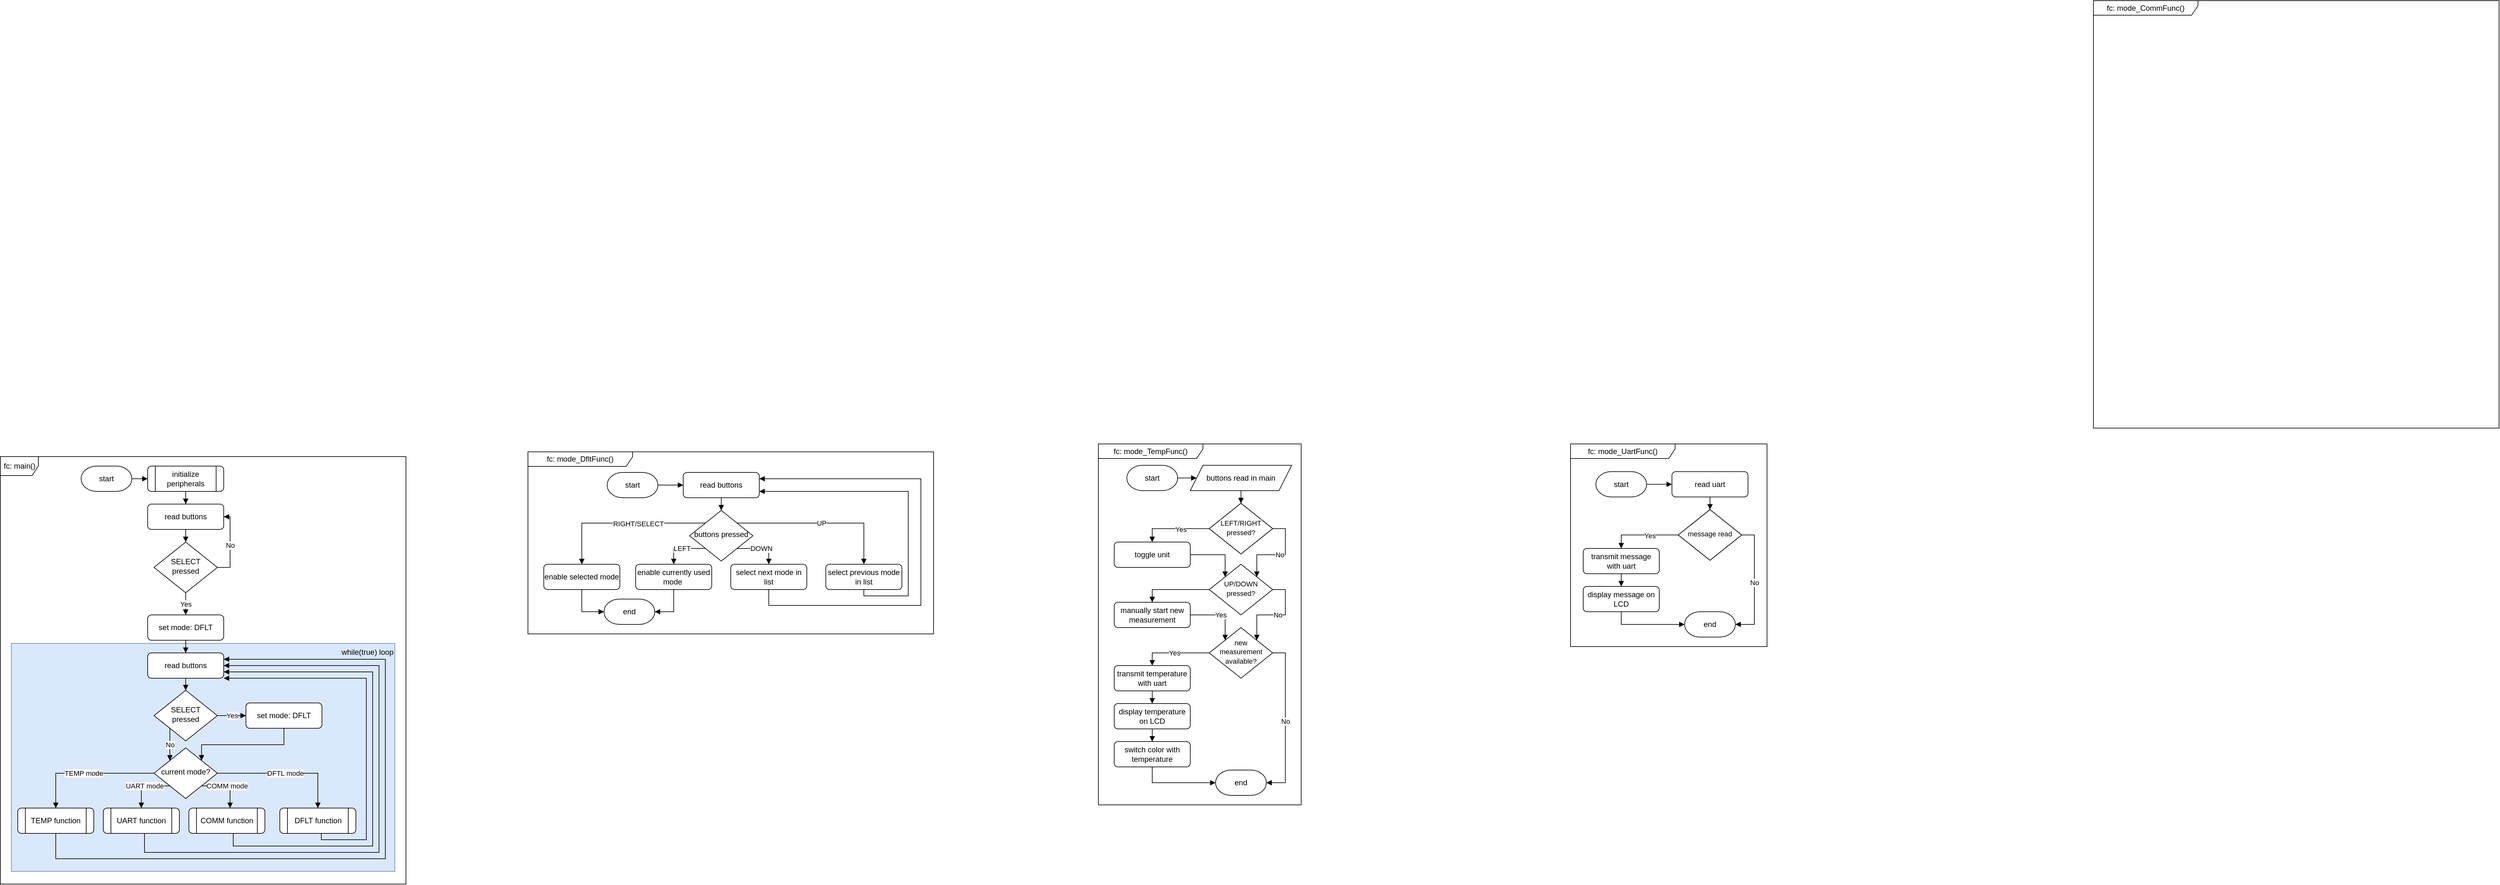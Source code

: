 <mxfile version="15.9.6" type="github">
  <diagram id="C5RBs43oDa-KdzZeNtuy" name="Page-1">
    <mxGraphModel dx="1444" dy="1972" grid="1" gridSize="5" guides="1" tooltips="1" connect="1" arrows="1" fold="1" page="1" pageScale="1" pageWidth="827" pageHeight="1169" math="0" shadow="0">
      <root>
        <mxCell id="WIyWlLk6GJQsqaUBKTNV-0" />
        <mxCell id="WIyWlLk6GJQsqaUBKTNV-1" parent="WIyWlLk6GJQsqaUBKTNV-0" />
        <mxCell id="YniH6koMhNtSsVA_IZqB-0" value="fc: main()" style="shape=umlFrame;whiteSpace=wrap;html=1;" vertex="1" parent="WIyWlLk6GJQsqaUBKTNV-1">
          <mxGeometry x="17.5" y="35" width="640" height="675" as="geometry" />
        </mxCell>
        <mxCell id="YniH6koMhNtSsVA_IZqB-26" value="while(true) loop" style="whiteSpace=wrap;html=1;rounded=0;sketch=0;strokeWidth=1;fillColor=#dae8fc;strokeColor=#6c8ebf;align=right;verticalAlign=top;" vertex="1" parent="WIyWlLk6GJQsqaUBKTNV-1">
          <mxGeometry x="35" y="330" width="605" height="360" as="geometry" />
        </mxCell>
        <mxCell id="YniH6koMhNtSsVA_IZqB-6" style="edgeStyle=orthogonalEdgeStyle;rounded=0;orthogonalLoop=1;jettySize=auto;html=1;entryX=0.5;entryY=0;entryDx=0;entryDy=0;endArrow=block;endFill=1;" edge="1" parent="WIyWlLk6GJQsqaUBKTNV-1" source="YniH6koMhNtSsVA_IZqB-43" target="YniH6koMhNtSsVA_IZqB-29">
          <mxGeometry relative="1" as="geometry">
            <mxPoint x="310.0" y="90" as="sourcePoint" />
          </mxGeometry>
        </mxCell>
        <mxCell id="YniH6koMhNtSsVA_IZqB-10" value="Yes" style="edgeStyle=orthogonalEdgeStyle;rounded=0;orthogonalLoop=1;jettySize=auto;html=1;endArrow=block;endFill=1;" edge="1" parent="WIyWlLk6GJQsqaUBKTNV-1" source="WIyWlLk6GJQsqaUBKTNV-6" target="WIyWlLk6GJQsqaUBKTNV-7">
          <mxGeometry relative="1" as="geometry" />
        </mxCell>
        <mxCell id="WIyWlLk6GJQsqaUBKTNV-6" value="SELECT pressed" style="rhombus;whiteSpace=wrap;html=1;shadow=0;fontFamily=Helvetica;fontSize=12;align=center;strokeWidth=1;spacing=6;spacingTop=-4;" parent="WIyWlLk6GJQsqaUBKTNV-1" vertex="1">
          <mxGeometry x="260" y="170" width="100" height="80" as="geometry" />
        </mxCell>
        <mxCell id="YniH6koMhNtSsVA_IZqB-16" style="edgeStyle=orthogonalEdgeStyle;rounded=0;orthogonalLoop=1;jettySize=auto;html=1;entryX=0.5;entryY=0;entryDx=0;entryDy=0;endArrow=block;endFill=1;" edge="1" parent="WIyWlLk6GJQsqaUBKTNV-1" source="WIyWlLk6GJQsqaUBKTNV-7" target="YniH6koMhNtSsVA_IZqB-28">
          <mxGeometry relative="1" as="geometry" />
        </mxCell>
        <mxCell id="WIyWlLk6GJQsqaUBKTNV-7" value="set mode: DFLT" style="rounded=1;whiteSpace=wrap;html=1;fontSize=12;glass=0;strokeWidth=1;shadow=0;" parent="WIyWlLk6GJQsqaUBKTNV-1" vertex="1">
          <mxGeometry x="250" y="285" width="120" height="40" as="geometry" />
        </mxCell>
        <mxCell id="YniH6koMhNtSsVA_IZqB-12" style="edgeStyle=orthogonalEdgeStyle;rounded=0;orthogonalLoop=1;jettySize=auto;html=1;endArrow=block;endFill=1;exitX=0;exitY=0.5;exitDx=0;exitDy=0;" edge="1" parent="WIyWlLk6GJQsqaUBKTNV-1" source="WIyWlLk6GJQsqaUBKTNV-10" target="YniH6koMhNtSsVA_IZqB-19">
          <mxGeometry relative="1" as="geometry">
            <mxPoint x="134.284" y="674" as="targetPoint" />
          </mxGeometry>
        </mxCell>
        <mxCell id="YniH6koMhNtSsVA_IZqB-17" value="TEMP mode" style="edgeLabel;html=1;align=center;verticalAlign=middle;resizable=0;points=[];" vertex="1" connectable="0" parent="YniH6koMhNtSsVA_IZqB-12">
          <mxGeometry x="0.063" relative="1" as="geometry">
            <mxPoint as="offset" />
          </mxGeometry>
        </mxCell>
        <mxCell id="YniH6koMhNtSsVA_IZqB-13" value="UART mode" style="edgeStyle=orthogonalEdgeStyle;rounded=0;orthogonalLoop=1;jettySize=auto;html=1;endArrow=block;endFill=1;exitX=0;exitY=1;exitDx=0;exitDy=0;" edge="1" parent="WIyWlLk6GJQsqaUBKTNV-1" source="WIyWlLk6GJQsqaUBKTNV-10" target="YniH6koMhNtSsVA_IZqB-20">
          <mxGeometry relative="1" as="geometry">
            <mxPoint x="229.25" y="739" as="targetPoint" />
            <Array as="points">
              <mxPoint x="240" y="555" />
            </Array>
          </mxGeometry>
        </mxCell>
        <mxCell id="YniH6koMhNtSsVA_IZqB-14" value="COMM mode" style="edgeStyle=orthogonalEdgeStyle;rounded=0;orthogonalLoop=1;jettySize=auto;html=1;endArrow=block;endFill=1;exitX=1;exitY=1;exitDx=0;exitDy=0;" edge="1" parent="WIyWlLk6GJQsqaUBKTNV-1" source="WIyWlLk6GJQsqaUBKTNV-10" target="YniH6koMhNtSsVA_IZqB-21">
          <mxGeometry relative="1" as="geometry">
            <mxPoint x="404.25" y="739" as="targetPoint" />
            <Array as="points">
              <mxPoint x="380" y="555" />
            </Array>
          </mxGeometry>
        </mxCell>
        <mxCell id="YniH6koMhNtSsVA_IZqB-15" value="DFTL mode" style="edgeStyle=orthogonalEdgeStyle;rounded=0;orthogonalLoop=1;jettySize=auto;html=1;endArrow=block;endFill=1;exitX=1;exitY=0.5;exitDx=0;exitDy=0;" edge="1" parent="WIyWlLk6GJQsqaUBKTNV-1" source="WIyWlLk6GJQsqaUBKTNV-10" target="YniH6koMhNtSsVA_IZqB-22">
          <mxGeometry relative="1" as="geometry">
            <mxPoint x="384.25" y="654" as="sourcePoint" />
            <mxPoint x="524.25" y="674" as="targetPoint" />
          </mxGeometry>
        </mxCell>
        <mxCell id="WIyWlLk6GJQsqaUBKTNV-10" value="current mode?" style="rhombus;whiteSpace=wrap;html=1;shadow=0;fontFamily=Helvetica;fontSize=12;align=center;strokeWidth=1;spacing=6;spacingTop=-4;" parent="WIyWlLk6GJQsqaUBKTNV-1" vertex="1">
          <mxGeometry x="260" y="495" width="100" height="80" as="geometry" />
        </mxCell>
        <mxCell id="YniH6koMhNtSsVA_IZqB-5" style="edgeStyle=orthogonalEdgeStyle;rounded=0;orthogonalLoop=1;jettySize=auto;html=1;endArrow=block;endFill=1;" edge="1" parent="WIyWlLk6GJQsqaUBKTNV-1" source="YniH6koMhNtSsVA_IZqB-23" target="YniH6koMhNtSsVA_IZqB-43">
          <mxGeometry relative="1" as="geometry">
            <mxPoint x="180" y="45" as="sourcePoint" />
            <mxPoint x="250.0" y="70.0" as="targetPoint" />
          </mxGeometry>
        </mxCell>
        <mxCell id="YniH6koMhNtSsVA_IZqB-9" value="No" style="edgeStyle=orthogonalEdgeStyle;rounded=0;orthogonalLoop=1;jettySize=auto;html=1;exitX=1;exitY=0.5;exitDx=0;exitDy=0;entryX=1;entryY=0.5;entryDx=0;entryDy=0;endArrow=block;endFill=1;" edge="1" parent="WIyWlLk6GJQsqaUBKTNV-1" source="WIyWlLk6GJQsqaUBKTNV-6" target="YniH6koMhNtSsVA_IZqB-29">
          <mxGeometry relative="1" as="geometry" />
        </mxCell>
        <mxCell id="YniH6koMhNtSsVA_IZqB-37" style="edgeStyle=orthogonalEdgeStyle;rounded=0;orthogonalLoop=1;jettySize=auto;html=1;endArrow=block;endFill=1;exitX=0.5;exitY=1;exitDx=0;exitDy=0;entryX=1;entryY=0.25;entryDx=0;entryDy=0;" edge="1" parent="WIyWlLk6GJQsqaUBKTNV-1" source="YniH6koMhNtSsVA_IZqB-19" target="YniH6koMhNtSsVA_IZqB-28">
          <mxGeometry relative="1" as="geometry">
            <mxPoint x="435" y="420" as="targetPoint" />
            <Array as="points">
              <mxPoint x="105" y="670" />
              <mxPoint x="625" y="670" />
              <mxPoint x="625" y="355" />
            </Array>
          </mxGeometry>
        </mxCell>
        <mxCell id="YniH6koMhNtSsVA_IZqB-19" value="TEMP function" style="shape=process;whiteSpace=wrap;html=1;backgroundOutline=1;rounded=1;sketch=0;strokeWidth=1;" vertex="1" parent="WIyWlLk6GJQsqaUBKTNV-1">
          <mxGeometry x="45" y="590" width="120" height="40" as="geometry" />
        </mxCell>
        <mxCell id="YniH6koMhNtSsVA_IZqB-38" style="edgeStyle=orthogonalEdgeStyle;rounded=0;orthogonalLoop=1;jettySize=auto;html=1;exitX=0.5;exitY=1;exitDx=0;exitDy=0;endArrow=block;endFill=1;entryX=1;entryY=0.5;entryDx=0;entryDy=0;" edge="1" parent="WIyWlLk6GJQsqaUBKTNV-1" source="YniH6koMhNtSsVA_IZqB-20" target="YniH6koMhNtSsVA_IZqB-28">
          <mxGeometry relative="1" as="geometry">
            <mxPoint x="455" y="405" as="targetPoint" />
            <Array as="points">
              <mxPoint x="245" y="630" />
              <mxPoint x="245" y="660" />
              <mxPoint x="615" y="660" />
              <mxPoint x="615" y="365" />
            </Array>
          </mxGeometry>
        </mxCell>
        <mxCell id="YniH6koMhNtSsVA_IZqB-20" value="UART function" style="shape=process;whiteSpace=wrap;html=1;backgroundOutline=1;rounded=1;sketch=0;strokeWidth=1;" vertex="1" parent="WIyWlLk6GJQsqaUBKTNV-1">
          <mxGeometry x="180" y="590" width="120" height="40" as="geometry" />
        </mxCell>
        <mxCell id="YniH6koMhNtSsVA_IZqB-39" style="edgeStyle=orthogonalEdgeStyle;rounded=0;orthogonalLoop=1;jettySize=auto;html=1;exitX=0.5;exitY=1;exitDx=0;exitDy=0;endArrow=block;endFill=1;entryX=1;entryY=0.75;entryDx=0;entryDy=0;" edge="1" parent="WIyWlLk6GJQsqaUBKTNV-1" source="YniH6koMhNtSsVA_IZqB-21" target="YniH6koMhNtSsVA_IZqB-28">
          <mxGeometry relative="1" as="geometry">
            <mxPoint x="590" y="430" as="targetPoint" />
            <Array as="points">
              <mxPoint x="385" y="630" />
              <mxPoint x="385" y="650" />
              <mxPoint x="605" y="650" />
              <mxPoint x="605" y="375" />
            </Array>
          </mxGeometry>
        </mxCell>
        <mxCell id="YniH6koMhNtSsVA_IZqB-21" value="COMM function" style="shape=process;whiteSpace=wrap;html=1;backgroundOutline=1;rounded=1;sketch=0;strokeWidth=1;" vertex="1" parent="WIyWlLk6GJQsqaUBKTNV-1">
          <mxGeometry x="315" y="590" width="120" height="40" as="geometry" />
        </mxCell>
        <mxCell id="YniH6koMhNtSsVA_IZqB-40" style="edgeStyle=orthogonalEdgeStyle;rounded=0;orthogonalLoop=1;jettySize=auto;html=1;exitX=0.5;exitY=1;exitDx=0;exitDy=0;endArrow=block;endFill=1;entryX=1;entryY=1;entryDx=0;entryDy=0;" edge="1" parent="WIyWlLk6GJQsqaUBKTNV-1" source="YniH6koMhNtSsVA_IZqB-22" target="YniH6koMhNtSsVA_IZqB-28">
          <mxGeometry relative="1" as="geometry">
            <mxPoint x="490" y="410" as="targetPoint" />
            <Array as="points">
              <mxPoint x="524" y="630" />
              <mxPoint x="524" y="640" />
              <mxPoint x="595" y="640" />
              <mxPoint x="595" y="385" />
            </Array>
          </mxGeometry>
        </mxCell>
        <mxCell id="YniH6koMhNtSsVA_IZqB-22" value="DFLT function" style="shape=process;whiteSpace=wrap;html=1;backgroundOutline=1;rounded=1;sketch=0;strokeWidth=1;" vertex="1" parent="WIyWlLk6GJQsqaUBKTNV-1">
          <mxGeometry x="458.5" y="590" width="120" height="40" as="geometry" />
        </mxCell>
        <mxCell id="YniH6koMhNtSsVA_IZqB-23" value="start" style="strokeWidth=1;html=1;shape=mxgraph.flowchart.terminator;whiteSpace=wrap;rounded=1;sketch=0;" vertex="1" parent="WIyWlLk6GJQsqaUBKTNV-1">
          <mxGeometry x="145" y="50" width="80" height="40" as="geometry" />
        </mxCell>
        <mxCell id="YniH6koMhNtSsVA_IZqB-33" value="Yes" style="edgeStyle=orthogonalEdgeStyle;rounded=0;orthogonalLoop=1;jettySize=auto;html=1;endArrow=block;endFill=1;exitX=1;exitY=0.5;exitDx=0;exitDy=0;" edge="1" parent="WIyWlLk6GJQsqaUBKTNV-1" source="YniH6koMhNtSsVA_IZqB-27" target="YniH6koMhNtSsVA_IZqB-31">
          <mxGeometry relative="1" as="geometry" />
        </mxCell>
        <mxCell id="YniH6koMhNtSsVA_IZqB-41" value="No" style="edgeStyle=orthogonalEdgeStyle;rounded=0;orthogonalLoop=1;jettySize=auto;html=1;exitX=0;exitY=1;exitDx=0;exitDy=0;entryX=0;entryY=0;entryDx=0;entryDy=0;endArrow=block;endFill=1;" edge="1" parent="WIyWlLk6GJQsqaUBKTNV-1" source="YniH6koMhNtSsVA_IZqB-27" target="WIyWlLk6GJQsqaUBKTNV-10">
          <mxGeometry relative="1" as="geometry" />
        </mxCell>
        <mxCell id="YniH6koMhNtSsVA_IZqB-27" value="SELECT pressed" style="rhombus;whiteSpace=wrap;html=1;shadow=0;fontFamily=Helvetica;fontSize=12;align=center;strokeWidth=1;spacing=6;spacingTop=-4;" vertex="1" parent="WIyWlLk6GJQsqaUBKTNV-1">
          <mxGeometry x="260" y="404" width="100" height="80" as="geometry" />
        </mxCell>
        <mxCell id="YniH6koMhNtSsVA_IZqB-32" style="edgeStyle=orthogonalEdgeStyle;rounded=0;orthogonalLoop=1;jettySize=auto;html=1;endArrow=block;endFill=1;" edge="1" parent="WIyWlLk6GJQsqaUBKTNV-1" source="YniH6koMhNtSsVA_IZqB-28" target="YniH6koMhNtSsVA_IZqB-27">
          <mxGeometry relative="1" as="geometry" />
        </mxCell>
        <mxCell id="YniH6koMhNtSsVA_IZqB-28" value="read buttons" style="rounded=1;whiteSpace=wrap;html=1;fontSize=12;glass=0;strokeWidth=1;shadow=0;" vertex="1" parent="WIyWlLk6GJQsqaUBKTNV-1">
          <mxGeometry x="250" y="345" width="120" height="40" as="geometry" />
        </mxCell>
        <mxCell id="YniH6koMhNtSsVA_IZqB-30" style="edgeStyle=orthogonalEdgeStyle;rounded=0;orthogonalLoop=1;jettySize=auto;html=1;endArrow=block;endFill=1;" edge="1" parent="WIyWlLk6GJQsqaUBKTNV-1" source="YniH6koMhNtSsVA_IZqB-29" target="WIyWlLk6GJQsqaUBKTNV-6">
          <mxGeometry relative="1" as="geometry" />
        </mxCell>
        <mxCell id="YniH6koMhNtSsVA_IZqB-29" value="read buttons" style="rounded=1;whiteSpace=wrap;html=1;fontSize=12;glass=0;strokeWidth=1;shadow=0;" vertex="1" parent="WIyWlLk6GJQsqaUBKTNV-1">
          <mxGeometry x="250" y="110" width="120" height="40" as="geometry" />
        </mxCell>
        <mxCell id="YniH6koMhNtSsVA_IZqB-42" style="edgeStyle=orthogonalEdgeStyle;rounded=0;orthogonalLoop=1;jettySize=auto;html=1;entryX=1;entryY=0;entryDx=0;entryDy=0;endArrow=block;endFill=1;" edge="1" parent="WIyWlLk6GJQsqaUBKTNV-1" source="YniH6koMhNtSsVA_IZqB-31" target="WIyWlLk6GJQsqaUBKTNV-10">
          <mxGeometry relative="1" as="geometry">
            <Array as="points">
              <mxPoint x="465" y="490" />
              <mxPoint x="335" y="490" />
            </Array>
          </mxGeometry>
        </mxCell>
        <mxCell id="YniH6koMhNtSsVA_IZqB-31" value="set mode: DFLT" style="rounded=1;whiteSpace=wrap;html=1;fontSize=12;glass=0;strokeWidth=1;shadow=0;" vertex="1" parent="WIyWlLk6GJQsqaUBKTNV-1">
          <mxGeometry x="405" y="424" width="120" height="40" as="geometry" />
        </mxCell>
        <mxCell id="YniH6koMhNtSsVA_IZqB-43" value="initialize peripherals" style="shape=process;whiteSpace=wrap;html=1;backgroundOutline=1;rounded=1;sketch=0;strokeWidth=1;" vertex="1" parent="WIyWlLk6GJQsqaUBKTNV-1">
          <mxGeometry x="250" y="50" width="120" height="40" as="geometry" />
        </mxCell>
        <mxCell id="YniH6koMhNtSsVA_IZqB-44" value="fc: mode_UartFunc()" style="shape=umlFrame;whiteSpace=wrap;html=1;width=165;height=23;" vertex="1" parent="WIyWlLk6GJQsqaUBKTNV-1">
          <mxGeometry x="2495" y="15" width="310" height="320" as="geometry" />
        </mxCell>
        <mxCell id="YniH6koMhNtSsVA_IZqB-45" value="fc: mode_TempFunc()" style="shape=umlFrame;whiteSpace=wrap;html=1;width=165;height=23;" vertex="1" parent="WIyWlLk6GJQsqaUBKTNV-1">
          <mxGeometry x="1750" y="15" width="320" height="570" as="geometry" />
        </mxCell>
        <mxCell id="YniH6koMhNtSsVA_IZqB-46" value="fc: mode_CommFunc()" style="shape=umlFrame;whiteSpace=wrap;html=1;width=165;height=23;" vertex="1" parent="WIyWlLk6GJQsqaUBKTNV-1">
          <mxGeometry x="3320" y="-685" width="640" height="675" as="geometry" />
        </mxCell>
        <mxCell id="YniH6koMhNtSsVA_IZqB-50" style="edgeStyle=orthogonalEdgeStyle;rounded=0;orthogonalLoop=1;jettySize=auto;html=1;endArrow=block;endFill=1;" edge="1" parent="WIyWlLk6GJQsqaUBKTNV-1" source="YniH6koMhNtSsVA_IZqB-48" target="YniH6koMhNtSsVA_IZqB-49">
          <mxGeometry relative="1" as="geometry" />
        </mxCell>
        <mxCell id="YniH6koMhNtSsVA_IZqB-48" value="start" style="strokeWidth=1;html=1;shape=mxgraph.flowchart.terminator;whiteSpace=wrap;rounded=1;sketch=0;" vertex="1" parent="WIyWlLk6GJQsqaUBKTNV-1">
          <mxGeometry x="975" y="60" width="80" height="40" as="geometry" />
        </mxCell>
        <mxCell id="YniH6koMhNtSsVA_IZqB-53" style="edgeStyle=orthogonalEdgeStyle;rounded=0;orthogonalLoop=1;jettySize=auto;html=1;endArrow=block;endFill=1;" edge="1" parent="WIyWlLk6GJQsqaUBKTNV-1" source="YniH6koMhNtSsVA_IZqB-49" target="YniH6koMhNtSsVA_IZqB-52">
          <mxGeometry relative="1" as="geometry" />
        </mxCell>
        <mxCell id="YniH6koMhNtSsVA_IZqB-49" value="read buttons" style="rounded=1;whiteSpace=wrap;html=1;fontSize=12;glass=0;strokeWidth=1;shadow=0;" vertex="1" parent="WIyWlLk6GJQsqaUBKTNV-1">
          <mxGeometry x="1095" y="60" width="120" height="40" as="geometry" />
        </mxCell>
        <mxCell id="YniH6koMhNtSsVA_IZqB-55" value="LEFT" style="edgeStyle=orthogonalEdgeStyle;rounded=0;orthogonalLoop=1;jettySize=auto;html=1;exitX=0;exitY=1;exitDx=0;exitDy=0;endArrow=block;endFill=1;" edge="1" parent="WIyWlLk6GJQsqaUBKTNV-1" source="YniH6koMhNtSsVA_IZqB-52" target="YniH6koMhNtSsVA_IZqB-54">
          <mxGeometry relative="1" as="geometry">
            <Array as="points">
              <mxPoint x="1080" y="180" />
            </Array>
          </mxGeometry>
        </mxCell>
        <mxCell id="YniH6koMhNtSsVA_IZqB-57" value="UP" style="edgeStyle=orthogonalEdgeStyle;rounded=0;orthogonalLoop=1;jettySize=auto;html=1;entryX=0.5;entryY=0;entryDx=0;entryDy=0;endArrow=block;endFill=1;exitX=1;exitY=0;exitDx=0;exitDy=0;" edge="1" parent="WIyWlLk6GJQsqaUBKTNV-1" source="YniH6koMhNtSsVA_IZqB-52" target="YniH6koMhNtSsVA_IZqB-56">
          <mxGeometry relative="1" as="geometry" />
        </mxCell>
        <mxCell id="YniH6koMhNtSsVA_IZqB-59" value="DOWN" style="edgeStyle=orthogonalEdgeStyle;rounded=0;orthogonalLoop=1;jettySize=auto;html=1;endArrow=block;endFill=1;exitX=1;exitY=1;exitDx=0;exitDy=0;" edge="1" parent="WIyWlLk6GJQsqaUBKTNV-1" source="YniH6koMhNtSsVA_IZqB-52" target="YniH6koMhNtSsVA_IZqB-58">
          <mxGeometry relative="1" as="geometry">
            <Array as="points">
              <mxPoint x="1230" y="180" />
            </Array>
          </mxGeometry>
        </mxCell>
        <mxCell id="YniH6koMhNtSsVA_IZqB-61" style="edgeStyle=orthogonalEdgeStyle;rounded=0;orthogonalLoop=1;jettySize=auto;html=1;exitX=0;exitY=0;exitDx=0;exitDy=0;endArrow=block;endFill=1;" edge="1" parent="WIyWlLk6GJQsqaUBKTNV-1" source="YniH6koMhNtSsVA_IZqB-52" target="YniH6koMhNtSsVA_IZqB-60">
          <mxGeometry relative="1" as="geometry" />
        </mxCell>
        <mxCell id="YniH6koMhNtSsVA_IZqB-62" value="RIGHT/SELECT" style="edgeLabel;html=1;align=center;verticalAlign=middle;resizable=0;points=[];" vertex="1" connectable="0" parent="YniH6koMhNtSsVA_IZqB-61">
          <mxGeometry x="-0.185" y="1" relative="1" as="geometry">
            <mxPoint as="offset" />
          </mxGeometry>
        </mxCell>
        <mxCell id="YniH6koMhNtSsVA_IZqB-52" value="buttons pressed" style="rhombus;whiteSpace=wrap;html=1;shadow=0;fontFamily=Helvetica;fontSize=12;align=center;strokeWidth=1;spacing=6;spacingTop=-4;" vertex="1" parent="WIyWlLk6GJQsqaUBKTNV-1">
          <mxGeometry x="1105" y="120" width="100" height="80" as="geometry" />
        </mxCell>
        <mxCell id="YniH6koMhNtSsVA_IZqB-71" style="edgeStyle=orthogonalEdgeStyle;rounded=0;orthogonalLoop=1;jettySize=auto;html=1;entryX=1;entryY=0.5;entryDx=0;entryDy=0;entryPerimeter=0;endArrow=block;endFill=1;" edge="1" parent="WIyWlLk6GJQsqaUBKTNV-1" source="YniH6koMhNtSsVA_IZqB-54" target="YniH6koMhNtSsVA_IZqB-67">
          <mxGeometry relative="1" as="geometry" />
        </mxCell>
        <mxCell id="YniH6koMhNtSsVA_IZqB-54" value="enable currently used mode&amp;nbsp;" style="rounded=1;whiteSpace=wrap;html=1;fontSize=12;glass=0;strokeWidth=1;shadow=0;" vertex="1" parent="WIyWlLk6GJQsqaUBKTNV-1">
          <mxGeometry x="1020" y="205" width="120" height="40" as="geometry" />
        </mxCell>
        <mxCell id="YniH6koMhNtSsVA_IZqB-64" style="edgeStyle=orthogonalEdgeStyle;rounded=0;orthogonalLoop=1;jettySize=auto;html=1;entryX=1;entryY=0.75;entryDx=0;entryDy=0;endArrow=block;endFill=1;exitX=0.5;exitY=1;exitDx=0;exitDy=0;" edge="1" parent="WIyWlLk6GJQsqaUBKTNV-1" source="YniH6koMhNtSsVA_IZqB-56" target="YniH6koMhNtSsVA_IZqB-49">
          <mxGeometry relative="1" as="geometry">
            <Array as="points">
              <mxPoint x="1380" y="255" />
              <mxPoint x="1450" y="255" />
              <mxPoint x="1450" y="90" />
            </Array>
          </mxGeometry>
        </mxCell>
        <mxCell id="YniH6koMhNtSsVA_IZqB-56" value="select previous mode in list" style="rounded=1;whiteSpace=wrap;html=1;fontSize=12;glass=0;strokeWidth=1;shadow=0;" vertex="1" parent="WIyWlLk6GJQsqaUBKTNV-1">
          <mxGeometry x="1320" y="205" width="120" height="40" as="geometry" />
        </mxCell>
        <mxCell id="YniH6koMhNtSsVA_IZqB-63" style="edgeStyle=orthogonalEdgeStyle;rounded=0;orthogonalLoop=1;jettySize=auto;html=1;endArrow=block;endFill=1;exitX=0.5;exitY=1;exitDx=0;exitDy=0;entryX=1;entryY=0.25;entryDx=0;entryDy=0;" edge="1" parent="WIyWlLk6GJQsqaUBKTNV-1" source="YniH6koMhNtSsVA_IZqB-58" target="YniH6koMhNtSsVA_IZqB-49">
          <mxGeometry relative="1" as="geometry">
            <mxPoint x="1215" y="80" as="targetPoint" />
            <Array as="points">
              <mxPoint x="1230" y="270" />
              <mxPoint x="1470" y="270" />
              <mxPoint x="1470" y="70" />
            </Array>
          </mxGeometry>
        </mxCell>
        <mxCell id="YniH6koMhNtSsVA_IZqB-58" value="select next mode in list" style="rounded=1;whiteSpace=wrap;html=1;fontSize=12;glass=0;strokeWidth=1;shadow=0;" vertex="1" parent="WIyWlLk6GJQsqaUBKTNV-1">
          <mxGeometry x="1170" y="205" width="120" height="40" as="geometry" />
        </mxCell>
        <mxCell id="YniH6koMhNtSsVA_IZqB-70" style="edgeStyle=orthogonalEdgeStyle;rounded=0;orthogonalLoop=1;jettySize=auto;html=1;entryX=0;entryY=0.5;entryDx=0;entryDy=0;entryPerimeter=0;endArrow=block;endFill=1;" edge="1" parent="WIyWlLk6GJQsqaUBKTNV-1" source="YniH6koMhNtSsVA_IZqB-60" target="YniH6koMhNtSsVA_IZqB-67">
          <mxGeometry relative="1" as="geometry" />
        </mxCell>
        <mxCell id="YniH6koMhNtSsVA_IZqB-60" value="enable selected mode" style="rounded=1;whiteSpace=wrap;html=1;fontSize=12;glass=0;strokeWidth=1;shadow=0;" vertex="1" parent="WIyWlLk6GJQsqaUBKTNV-1">
          <mxGeometry x="875" y="205" width="120" height="40" as="geometry" />
        </mxCell>
        <mxCell id="YniH6koMhNtSsVA_IZqB-67" value="end" style="strokeWidth=1;html=1;shape=mxgraph.flowchart.terminator;whiteSpace=wrap;rounded=1;sketch=0;" vertex="1" parent="WIyWlLk6GJQsqaUBKTNV-1">
          <mxGeometry x="970" y="260" width="80" height="40" as="geometry" />
        </mxCell>
        <mxCell id="YniH6koMhNtSsVA_IZqB-72" value="fc: mode_DfltFunc()" style="shape=umlFrame;whiteSpace=wrap;html=1;width=165;height=23;" vertex="1" parent="WIyWlLk6GJQsqaUBKTNV-1">
          <mxGeometry x="850" y="27.5" width="640" height="287.5" as="geometry" />
        </mxCell>
        <mxCell id="YniH6koMhNtSsVA_IZqB-73" style="edgeStyle=orthogonalEdgeStyle;rounded=0;orthogonalLoop=1;jettySize=auto;html=1;endArrow=block;endFill=1;" edge="1" parent="WIyWlLk6GJQsqaUBKTNV-1" source="YniH6koMhNtSsVA_IZqB-74" target="YniH6koMhNtSsVA_IZqB-93">
          <mxGeometry relative="1" as="geometry">
            <mxPoint x="1915" y="68.75" as="targetPoint" />
          </mxGeometry>
        </mxCell>
        <mxCell id="YniH6koMhNtSsVA_IZqB-74" value="start" style="strokeWidth=1;html=1;shape=mxgraph.flowchart.terminator;whiteSpace=wrap;rounded=1;sketch=0;" vertex="1" parent="WIyWlLk6GJQsqaUBKTNV-1">
          <mxGeometry x="1795" y="48.75" width="80" height="40" as="geometry" />
        </mxCell>
        <mxCell id="YniH6koMhNtSsVA_IZqB-78" value="No" style="edgeStyle=orthogonalEdgeStyle;rounded=0;orthogonalLoop=1;jettySize=auto;html=1;endArrow=block;endFill=1;entryX=1;entryY=0;entryDx=0;entryDy=0;exitX=1;exitY=0.5;exitDx=0;exitDy=0;" edge="1" parent="WIyWlLk6GJQsqaUBKTNV-1" source="YniH6koMhNtSsVA_IZqB-96" target="YniH6koMhNtSsVA_IZqB-97">
          <mxGeometry relative="1" as="geometry">
            <mxPoint x="2160" y="160" as="targetPoint" />
            <Array as="points">
              <mxPoint x="2045" y="149" />
              <mxPoint x="2045" y="190" />
              <mxPoint x="2000" y="190" />
            </Array>
          </mxGeometry>
        </mxCell>
        <mxCell id="YniH6koMhNtSsVA_IZqB-80" style="edgeStyle=orthogonalEdgeStyle;rounded=0;orthogonalLoop=1;jettySize=auto;html=1;endArrow=block;endFill=1;entryX=0.5;entryY=0;entryDx=0;entryDy=0;" edge="1" parent="WIyWlLk6GJQsqaUBKTNV-1" source="YniH6koMhNtSsVA_IZqB-82" target="YniH6koMhNtSsVA_IZqB-90">
          <mxGeometry relative="1" as="geometry">
            <mxPoint x="1755" y="200" as="targetPoint" />
          </mxGeometry>
        </mxCell>
        <mxCell id="YniH6koMhNtSsVA_IZqB-81" value="Yes" style="edgeLabel;html=1;align=center;verticalAlign=middle;resizable=0;points=[];" vertex="1" connectable="0" parent="YniH6koMhNtSsVA_IZqB-80">
          <mxGeometry x="-0.185" y="1" relative="1" as="geometry">
            <mxPoint as="offset" />
          </mxGeometry>
        </mxCell>
        <mxCell id="YniH6koMhNtSsVA_IZqB-82" value="&lt;span style=&quot;font-size: 11px ; background-color: rgb(255 , 255 , 255)&quot;&gt;LEFT/RIGHT pressed?&lt;/span&gt;" style="rhombus;whiteSpace=wrap;html=1;shadow=0;fontFamily=Helvetica;fontSize=12;align=center;strokeWidth=1;spacing=6;spacingTop=-4;" vertex="1" parent="WIyWlLk6GJQsqaUBKTNV-1">
          <mxGeometry x="1925" y="108.75" width="100" height="80" as="geometry" />
        </mxCell>
        <mxCell id="YniH6koMhNtSsVA_IZqB-102" value="Yes" style="edgeStyle=orthogonalEdgeStyle;rounded=0;orthogonalLoop=1;jettySize=auto;html=1;entryX=0;entryY=0;entryDx=0;entryDy=0;endArrow=block;endFill=1;" edge="1" parent="WIyWlLk6GJQsqaUBKTNV-1" source="YniH6koMhNtSsVA_IZqB-86" target="YniH6koMhNtSsVA_IZqB-100">
          <mxGeometry relative="1" as="geometry">
            <Array as="points">
              <mxPoint x="1950" y="285" />
            </Array>
          </mxGeometry>
        </mxCell>
        <mxCell id="YniH6koMhNtSsVA_IZqB-86" value="manually start new measurement" style="rounded=1;whiteSpace=wrap;html=1;fontSize=12;glass=0;strokeWidth=1;shadow=0;" vertex="1" parent="WIyWlLk6GJQsqaUBKTNV-1">
          <mxGeometry x="1775" y="265" width="120" height="40" as="geometry" />
        </mxCell>
        <mxCell id="YniH6koMhNtSsVA_IZqB-98" style="edgeStyle=orthogonalEdgeStyle;rounded=0;orthogonalLoop=1;jettySize=auto;html=1;entryX=0;entryY=0;entryDx=0;entryDy=0;endArrow=block;endFill=1;exitX=1;exitY=0.5;exitDx=0;exitDy=0;" edge="1" parent="WIyWlLk6GJQsqaUBKTNV-1" source="YniH6koMhNtSsVA_IZqB-90" target="YniH6koMhNtSsVA_IZqB-97">
          <mxGeometry relative="1" as="geometry">
            <Array as="points">
              <mxPoint x="1950" y="190" />
            </Array>
          </mxGeometry>
        </mxCell>
        <mxCell id="YniH6koMhNtSsVA_IZqB-90" value="toggle unit" style="rounded=1;whiteSpace=wrap;html=1;fontSize=12;glass=0;strokeWidth=1;shadow=0;" vertex="1" parent="WIyWlLk6GJQsqaUBKTNV-1">
          <mxGeometry x="1775" y="170" width="120" height="40" as="geometry" />
        </mxCell>
        <mxCell id="YniH6koMhNtSsVA_IZqB-91" value="end" style="strokeWidth=1;html=1;shape=mxgraph.flowchart.terminator;whiteSpace=wrap;rounded=1;sketch=0;" vertex="1" parent="WIyWlLk6GJQsqaUBKTNV-1">
          <mxGeometry x="1935" y="530" width="80" height="40" as="geometry" />
        </mxCell>
        <mxCell id="YniH6koMhNtSsVA_IZqB-95" style="edgeStyle=orthogonalEdgeStyle;rounded=0;orthogonalLoop=1;jettySize=auto;html=1;endArrow=block;endFill=1;" edge="1" parent="WIyWlLk6GJQsqaUBKTNV-1" source="YniH6koMhNtSsVA_IZqB-93" target="YniH6koMhNtSsVA_IZqB-82">
          <mxGeometry relative="1" as="geometry" />
        </mxCell>
        <mxCell id="YniH6koMhNtSsVA_IZqB-93" value="buttons read in main" style="shape=parallelogram;perimeter=parallelogramPerimeter;whiteSpace=wrap;html=1;fixedSize=1;rounded=0;sketch=0;strokeWidth=1;" vertex="1" parent="WIyWlLk6GJQsqaUBKTNV-1">
          <mxGeometry x="1895" y="48.75" width="160" height="40" as="geometry" />
        </mxCell>
        <mxCell id="YniH6koMhNtSsVA_IZqB-96" value="&lt;span style=&quot;font-size: 11px ; background-color: rgb(255 , 255 , 255)&quot;&gt;LEFT/RIGHT pressed?&lt;/span&gt;" style="rhombus;whiteSpace=wrap;html=1;shadow=0;fontFamily=Helvetica;fontSize=12;align=center;strokeWidth=1;spacing=6;spacingTop=-4;" vertex="1" parent="WIyWlLk6GJQsqaUBKTNV-1">
          <mxGeometry x="1925" y="108.75" width="100" height="80" as="geometry" />
        </mxCell>
        <mxCell id="YniH6koMhNtSsVA_IZqB-99" style="edgeStyle=orthogonalEdgeStyle;rounded=0;orthogonalLoop=1;jettySize=auto;html=1;exitX=0;exitY=0.5;exitDx=0;exitDy=0;endArrow=block;endFill=1;entryX=0.5;entryY=0;entryDx=0;entryDy=0;" edge="1" parent="WIyWlLk6GJQsqaUBKTNV-1" source="YniH6koMhNtSsVA_IZqB-97" target="YniH6koMhNtSsVA_IZqB-86">
          <mxGeometry relative="1" as="geometry" />
        </mxCell>
        <mxCell id="YniH6koMhNtSsVA_IZqB-101" value="No" style="edgeStyle=orthogonalEdgeStyle;rounded=0;orthogonalLoop=1;jettySize=auto;html=1;exitX=1;exitY=0.5;exitDx=0;exitDy=0;entryX=1;entryY=0;entryDx=0;entryDy=0;endArrow=block;endFill=1;" edge="1" parent="WIyWlLk6GJQsqaUBKTNV-1" source="YniH6koMhNtSsVA_IZqB-97" target="YniH6koMhNtSsVA_IZqB-100">
          <mxGeometry relative="1" as="geometry">
            <Array as="points">
              <mxPoint x="2045" y="245" />
              <mxPoint x="2045" y="285" />
              <mxPoint x="2000" y="285" />
            </Array>
          </mxGeometry>
        </mxCell>
        <mxCell id="YniH6koMhNtSsVA_IZqB-97" value="&lt;span style=&quot;font-size: 11px ; background-color: rgb(255 , 255 , 255)&quot;&gt;UP/DOWN pressed?&lt;/span&gt;" style="rhombus;whiteSpace=wrap;html=1;shadow=0;fontFamily=Helvetica;fontSize=12;align=center;strokeWidth=1;spacing=6;spacingTop=-4;" vertex="1" parent="WIyWlLk6GJQsqaUBKTNV-1">
          <mxGeometry x="1925" y="205" width="100" height="80" as="geometry" />
        </mxCell>
        <mxCell id="YniH6koMhNtSsVA_IZqB-108" value="Yes" style="edgeStyle=orthogonalEdgeStyle;rounded=0;orthogonalLoop=1;jettySize=auto;html=1;entryX=0.5;entryY=0;entryDx=0;entryDy=0;endArrow=block;endFill=1;" edge="1" parent="WIyWlLk6GJQsqaUBKTNV-1" source="YniH6koMhNtSsVA_IZqB-100" target="YniH6koMhNtSsVA_IZqB-103">
          <mxGeometry relative="1" as="geometry" />
        </mxCell>
        <mxCell id="YniH6koMhNtSsVA_IZqB-110" value="No" style="edgeStyle=orthogonalEdgeStyle;rounded=0;orthogonalLoop=1;jettySize=auto;html=1;endArrow=block;endFill=1;exitX=1;exitY=0.5;exitDx=0;exitDy=0;entryX=1;entryY=0.5;entryDx=0;entryDy=0;entryPerimeter=0;" edge="1" parent="WIyWlLk6GJQsqaUBKTNV-1" source="YniH6koMhNtSsVA_IZqB-100" target="YniH6koMhNtSsVA_IZqB-91">
          <mxGeometry relative="1" as="geometry" />
        </mxCell>
        <mxCell id="YniH6koMhNtSsVA_IZqB-100" value="&lt;span style=&quot;font-size: 11px ; background-color: rgb(255 , 255 , 255)&quot;&gt;new measurement available?&lt;/span&gt;" style="rhombus;whiteSpace=wrap;html=1;shadow=0;fontFamily=Helvetica;fontSize=12;align=center;strokeWidth=1;spacing=6;spacingTop=-4;" vertex="1" parent="WIyWlLk6GJQsqaUBKTNV-1">
          <mxGeometry x="1925" y="305" width="100" height="80" as="geometry" />
        </mxCell>
        <mxCell id="YniH6koMhNtSsVA_IZqB-106" style="edgeStyle=orthogonalEdgeStyle;rounded=0;orthogonalLoop=1;jettySize=auto;html=1;endArrow=block;endFill=1;" edge="1" parent="WIyWlLk6GJQsqaUBKTNV-1" source="YniH6koMhNtSsVA_IZqB-103" target="YniH6koMhNtSsVA_IZqB-104">
          <mxGeometry relative="1" as="geometry" />
        </mxCell>
        <mxCell id="YniH6koMhNtSsVA_IZqB-103" value="transmit temperature with uart" style="rounded=1;whiteSpace=wrap;html=1;fontSize=12;glass=0;strokeWidth=1;shadow=0;" vertex="1" parent="WIyWlLk6GJQsqaUBKTNV-1">
          <mxGeometry x="1775" y="365" width="120" height="40" as="geometry" />
        </mxCell>
        <mxCell id="YniH6koMhNtSsVA_IZqB-107" style="edgeStyle=orthogonalEdgeStyle;rounded=0;orthogonalLoop=1;jettySize=auto;html=1;endArrow=block;endFill=1;" edge="1" parent="WIyWlLk6GJQsqaUBKTNV-1" source="YniH6koMhNtSsVA_IZqB-104" target="YniH6koMhNtSsVA_IZqB-105">
          <mxGeometry relative="1" as="geometry" />
        </mxCell>
        <mxCell id="YniH6koMhNtSsVA_IZqB-104" value="display temperature on LCD" style="rounded=1;whiteSpace=wrap;html=1;fontSize=12;glass=0;strokeWidth=1;shadow=0;" vertex="1" parent="WIyWlLk6GJQsqaUBKTNV-1">
          <mxGeometry x="1775" y="425" width="120" height="40" as="geometry" />
        </mxCell>
        <mxCell id="YniH6koMhNtSsVA_IZqB-109" style="edgeStyle=orthogonalEdgeStyle;rounded=0;orthogonalLoop=1;jettySize=auto;html=1;entryX=0;entryY=0.5;entryDx=0;entryDy=0;entryPerimeter=0;endArrow=block;endFill=1;exitX=0.5;exitY=1;exitDx=0;exitDy=0;" edge="1" parent="WIyWlLk6GJQsqaUBKTNV-1" source="YniH6koMhNtSsVA_IZqB-105" target="YniH6koMhNtSsVA_IZqB-91">
          <mxGeometry relative="1" as="geometry" />
        </mxCell>
        <mxCell id="YniH6koMhNtSsVA_IZqB-105" value="switch color with temperature" style="rounded=1;whiteSpace=wrap;html=1;fontSize=12;glass=0;strokeWidth=1;shadow=0;" vertex="1" parent="WIyWlLk6GJQsqaUBKTNV-1">
          <mxGeometry x="1775" y="485" width="120" height="40" as="geometry" />
        </mxCell>
        <mxCell id="YniH6koMhNtSsVA_IZqB-112" style="edgeStyle=orthogonalEdgeStyle;rounded=0;orthogonalLoop=1;jettySize=auto;html=1;endArrow=block;endFill=1;entryX=0;entryY=0.5;entryDx=0;entryDy=0;" edge="1" parent="WIyWlLk6GJQsqaUBKTNV-1" source="YniH6koMhNtSsVA_IZqB-113" target="YniH6koMhNtSsVA_IZqB-138">
          <mxGeometry relative="1" as="geometry">
            <mxPoint x="2645" y="78.75" as="targetPoint" />
          </mxGeometry>
        </mxCell>
        <mxCell id="YniH6koMhNtSsVA_IZqB-113" value="start" style="strokeWidth=1;html=1;shape=mxgraph.flowchart.terminator;whiteSpace=wrap;rounded=1;sketch=0;" vertex="1" parent="WIyWlLk6GJQsqaUBKTNV-1">
          <mxGeometry x="2535" y="58.75" width="80" height="40" as="geometry" />
        </mxCell>
        <mxCell id="YniH6koMhNtSsVA_IZqB-114" value="No" style="edgeStyle=orthogonalEdgeStyle;rounded=0;orthogonalLoop=1;jettySize=auto;html=1;endArrow=block;endFill=1;entryX=1;entryY=0.5;entryDx=0;entryDy=0;exitX=1;exitY=0.5;exitDx=0;exitDy=0;entryPerimeter=0;" edge="1" parent="WIyWlLk6GJQsqaUBKTNV-1" source="YniH6koMhNtSsVA_IZqB-125" target="YniH6koMhNtSsVA_IZqB-122">
          <mxGeometry relative="1" as="geometry">
            <mxPoint x="2740" y="235" as="targetPoint" />
          </mxGeometry>
        </mxCell>
        <mxCell id="YniH6koMhNtSsVA_IZqB-115" style="edgeStyle=orthogonalEdgeStyle;rounded=0;orthogonalLoop=1;jettySize=auto;html=1;endArrow=block;endFill=1;entryX=0.5;entryY=0;entryDx=0;entryDy=0;" edge="1" parent="WIyWlLk6GJQsqaUBKTNV-1" source="YniH6koMhNtSsVA_IZqB-117" target="YniH6koMhNtSsVA_IZqB-121">
          <mxGeometry relative="1" as="geometry">
            <mxPoint x="2495" y="210" as="targetPoint" />
          </mxGeometry>
        </mxCell>
        <mxCell id="YniH6koMhNtSsVA_IZqB-116" value="Yes" style="edgeLabel;html=1;align=center;verticalAlign=middle;resizable=0;points=[];" vertex="1" connectable="0" parent="YniH6koMhNtSsVA_IZqB-115">
          <mxGeometry x="-0.185" y="1" relative="1" as="geometry">
            <mxPoint as="offset" />
          </mxGeometry>
        </mxCell>
        <mxCell id="YniH6koMhNtSsVA_IZqB-117" value="&lt;span style=&quot;font-size: 11px ; background-color: rgb(255 , 255 , 255)&quot;&gt;LEFT/RIGHT pressed?&lt;/span&gt;" style="rhombus;whiteSpace=wrap;html=1;shadow=0;fontFamily=Helvetica;fontSize=12;align=center;strokeWidth=1;spacing=6;spacingTop=-4;" vertex="1" parent="WIyWlLk6GJQsqaUBKTNV-1">
          <mxGeometry x="2665" y="118.75" width="100" height="80" as="geometry" />
        </mxCell>
        <mxCell id="YniH6koMhNtSsVA_IZqB-140" style="edgeStyle=orthogonalEdgeStyle;rounded=0;orthogonalLoop=1;jettySize=auto;html=1;entryX=0.5;entryY=0;entryDx=0;entryDy=0;endArrow=block;endFill=1;" edge="1" parent="WIyWlLk6GJQsqaUBKTNV-1" source="YniH6koMhNtSsVA_IZqB-121" target="YniH6koMhNtSsVA_IZqB-139">
          <mxGeometry relative="1" as="geometry" />
        </mxCell>
        <mxCell id="YniH6koMhNtSsVA_IZqB-121" value="transmit message with uart" style="rounded=1;whiteSpace=wrap;html=1;fontSize=12;glass=0;strokeWidth=1;shadow=0;" vertex="1" parent="WIyWlLk6GJQsqaUBKTNV-1">
          <mxGeometry x="2515" y="180" width="120" height="40" as="geometry" />
        </mxCell>
        <mxCell id="YniH6koMhNtSsVA_IZqB-122" value="end" style="strokeWidth=1;html=1;shape=mxgraph.flowchart.terminator;whiteSpace=wrap;rounded=1;sketch=0;" vertex="1" parent="WIyWlLk6GJQsqaUBKTNV-1">
          <mxGeometry x="2675" y="280" width="80" height="40" as="geometry" />
        </mxCell>
        <mxCell id="YniH6koMhNtSsVA_IZqB-123" style="edgeStyle=orthogonalEdgeStyle;rounded=0;orthogonalLoop=1;jettySize=auto;html=1;endArrow=block;endFill=1;exitX=0.5;exitY=1;exitDx=0;exitDy=0;" edge="1" parent="WIyWlLk6GJQsqaUBKTNV-1" source="YniH6koMhNtSsVA_IZqB-138" target="YniH6koMhNtSsVA_IZqB-117">
          <mxGeometry relative="1" as="geometry">
            <mxPoint x="2715" y="98.75" as="sourcePoint" />
          </mxGeometry>
        </mxCell>
        <mxCell id="YniH6koMhNtSsVA_IZqB-125" value="&lt;span style=&quot;font-size: 11px ; background-color: rgb(255 , 255 , 255)&quot;&gt;message read&lt;/span&gt;" style="rhombus;whiteSpace=wrap;html=1;shadow=0;fontFamily=Helvetica;fontSize=12;align=center;strokeWidth=1;spacing=6;spacingTop=-4;" vertex="1" parent="WIyWlLk6GJQsqaUBKTNV-1">
          <mxGeometry x="2665" y="118.75" width="100" height="80" as="geometry" />
        </mxCell>
        <mxCell id="YniH6koMhNtSsVA_IZqB-138" value="read uart" style="rounded=1;whiteSpace=wrap;html=1;fontSize=12;glass=0;strokeWidth=1;shadow=0;" vertex="1" parent="WIyWlLk6GJQsqaUBKTNV-1">
          <mxGeometry x="2655" y="58.75" width="120" height="40" as="geometry" />
        </mxCell>
        <mxCell id="YniH6koMhNtSsVA_IZqB-141" style="edgeStyle=orthogonalEdgeStyle;rounded=0;orthogonalLoop=1;jettySize=auto;html=1;entryX=0;entryY=0.5;entryDx=0;entryDy=0;entryPerimeter=0;endArrow=block;endFill=1;exitX=0.5;exitY=1;exitDx=0;exitDy=0;" edge="1" parent="WIyWlLk6GJQsqaUBKTNV-1" source="YniH6koMhNtSsVA_IZqB-139" target="YniH6koMhNtSsVA_IZqB-122">
          <mxGeometry relative="1" as="geometry" />
        </mxCell>
        <mxCell id="YniH6koMhNtSsVA_IZqB-139" value="display message on LCD" style="rounded=1;whiteSpace=wrap;html=1;fontSize=12;glass=0;strokeWidth=1;shadow=0;" vertex="1" parent="WIyWlLk6GJQsqaUBKTNV-1">
          <mxGeometry x="2515" y="240" width="120" height="40" as="geometry" />
        </mxCell>
      </root>
    </mxGraphModel>
  </diagram>
</mxfile>
